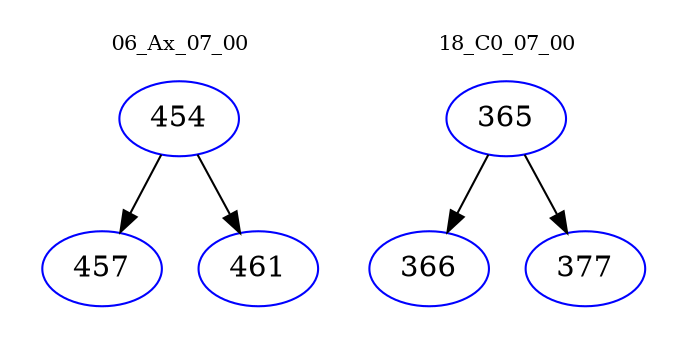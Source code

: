 digraph{
subgraph cluster_0 {
color = white
label = "06_Ax_07_00";
fontsize=10;
T0_454 [label="454", color="blue"]
T0_454 -> T0_457 [color="black"]
T0_457 [label="457", color="blue"]
T0_454 -> T0_461 [color="black"]
T0_461 [label="461", color="blue"]
}
subgraph cluster_1 {
color = white
label = "18_C0_07_00";
fontsize=10;
T1_365 [label="365", color="blue"]
T1_365 -> T1_366 [color="black"]
T1_366 [label="366", color="blue"]
T1_365 -> T1_377 [color="black"]
T1_377 [label="377", color="blue"]
}
}
